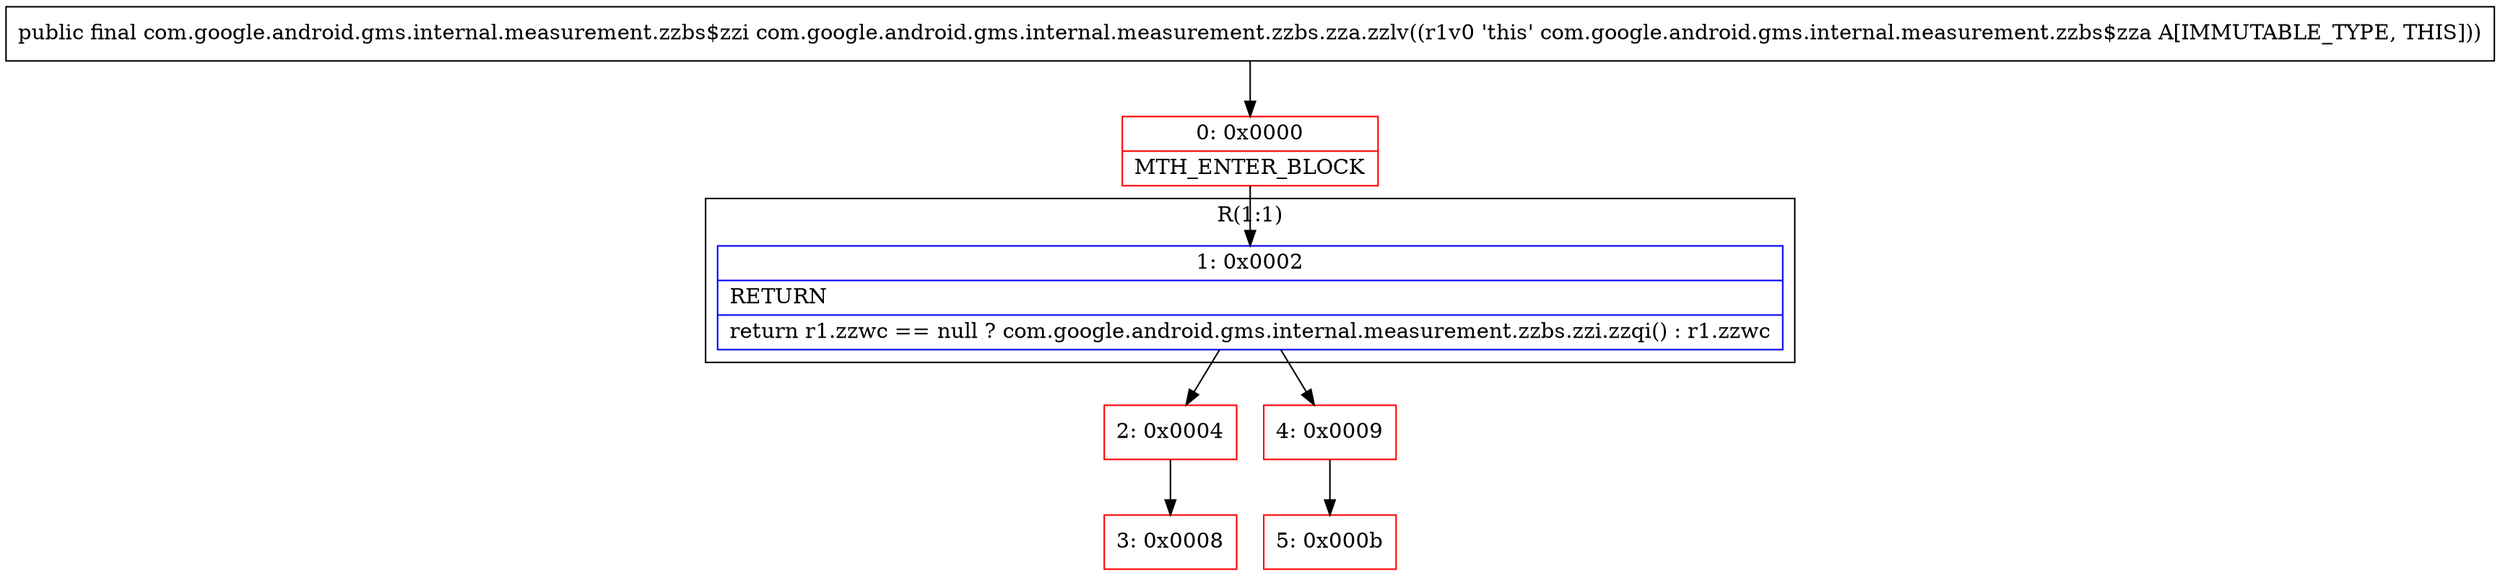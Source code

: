 digraph "CFG forcom.google.android.gms.internal.measurement.zzbs.zza.zzlv()Lcom\/google\/android\/gms\/internal\/measurement\/zzbs$zzi;" {
subgraph cluster_Region_144443950 {
label = "R(1:1)";
node [shape=record,color=blue];
Node_1 [shape=record,label="{1\:\ 0x0002|RETURN\l|return r1.zzwc == null ? com.google.android.gms.internal.measurement.zzbs.zzi.zzqi() : r1.zzwc\l}"];
}
Node_0 [shape=record,color=red,label="{0\:\ 0x0000|MTH_ENTER_BLOCK\l}"];
Node_2 [shape=record,color=red,label="{2\:\ 0x0004}"];
Node_3 [shape=record,color=red,label="{3\:\ 0x0008}"];
Node_4 [shape=record,color=red,label="{4\:\ 0x0009}"];
Node_5 [shape=record,color=red,label="{5\:\ 0x000b}"];
MethodNode[shape=record,label="{public final com.google.android.gms.internal.measurement.zzbs$zzi com.google.android.gms.internal.measurement.zzbs.zza.zzlv((r1v0 'this' com.google.android.gms.internal.measurement.zzbs$zza A[IMMUTABLE_TYPE, THIS])) }"];
MethodNode -> Node_0;
Node_1 -> Node_2;
Node_1 -> Node_4;
Node_0 -> Node_1;
Node_2 -> Node_3;
Node_4 -> Node_5;
}


